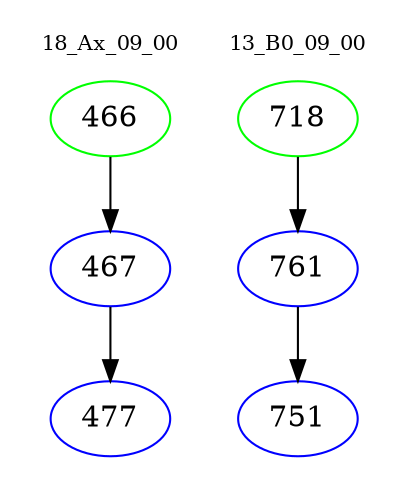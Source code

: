 digraph{
subgraph cluster_0 {
color = white
label = "18_Ax_09_00";
fontsize=10;
T0_466 [label="466", color="green"]
T0_466 -> T0_467 [color="black"]
T0_467 [label="467", color="blue"]
T0_467 -> T0_477 [color="black"]
T0_477 [label="477", color="blue"]
}
subgraph cluster_1 {
color = white
label = "13_B0_09_00";
fontsize=10;
T1_718 [label="718", color="green"]
T1_718 -> T1_761 [color="black"]
T1_761 [label="761", color="blue"]
T1_761 -> T1_751 [color="black"]
T1_751 [label="751", color="blue"]
}
}
